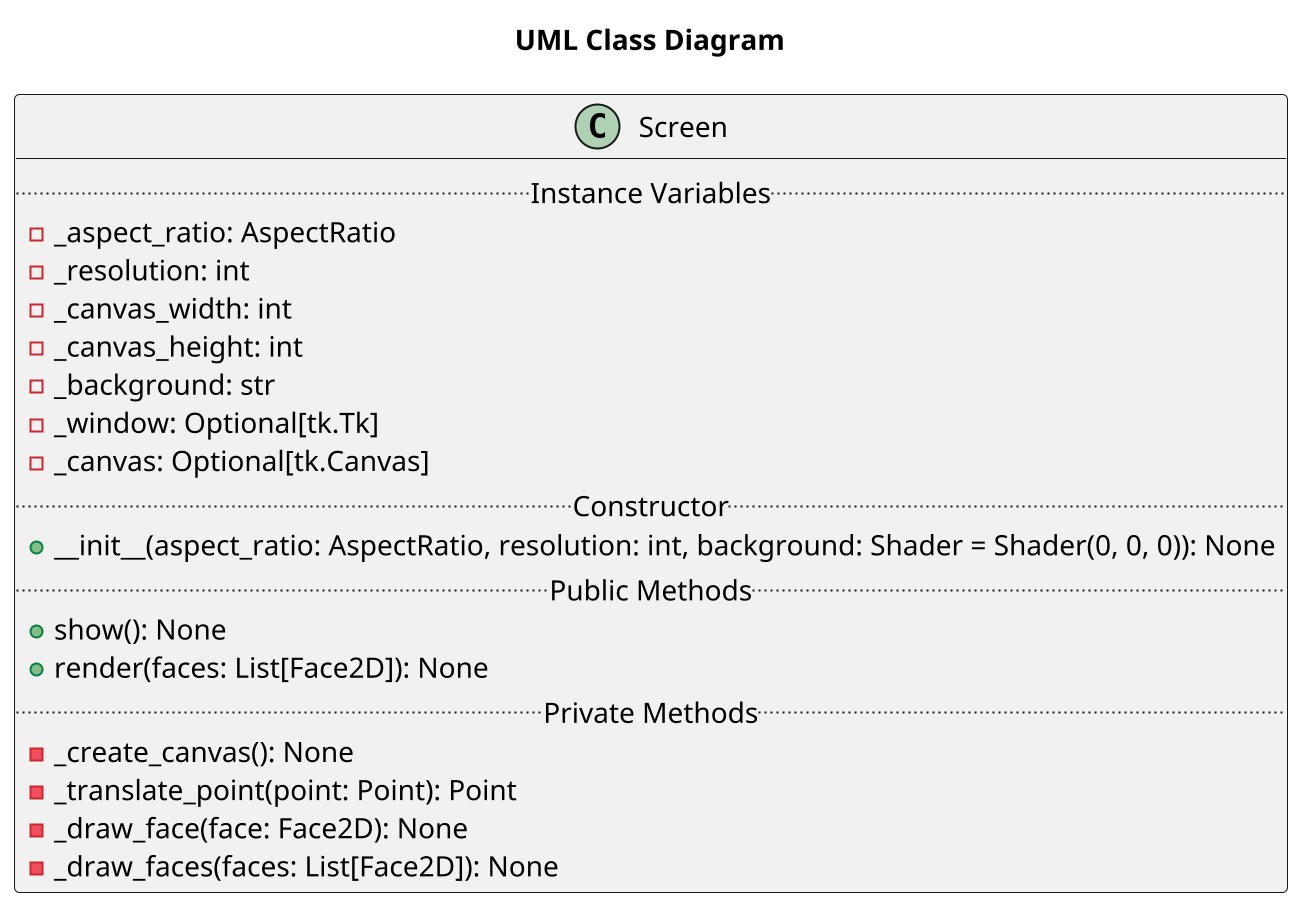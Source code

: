 @startuml Screen
scale 2
title "UML Class Diagram"

class Screen {
    .. Instance Variables ..
    - _aspect_ratio: AspectRatio
    - _resolution: int
    - _canvas_width: int
    - _canvas_height: int
    - _background: str
    - _window: Optional[tk.Tk]
    - _canvas: Optional[tk.Canvas]
    .. Constructor ..
    + __init__(aspect_ratio: AspectRatio, resolution: int, background: Shader = Shader(0, 0, 0)): None
    .. Public Methods ..
    + show(): None
    + render(faces: List[Face2D]): None
    .. Private Methods ..
    - _create_canvas(): None
    - _translate_point(point: Point): Point
    - _draw_face(face: Face2D): None
    - _draw_faces(faces: List[Face2D]): None
}
@enduml
